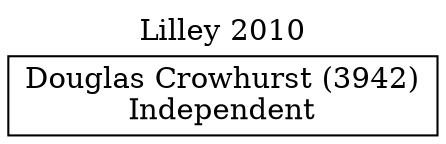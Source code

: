 // House preference flow
digraph "Douglas Crowhurst (3942)_Lilley_2010" {
	graph [label="Lilley 2010" labelloc=t mclimit=10]
	node [shape=box]
	"Douglas Crowhurst (3942)" [label="Douglas Crowhurst (3942)
Independent"]
}

